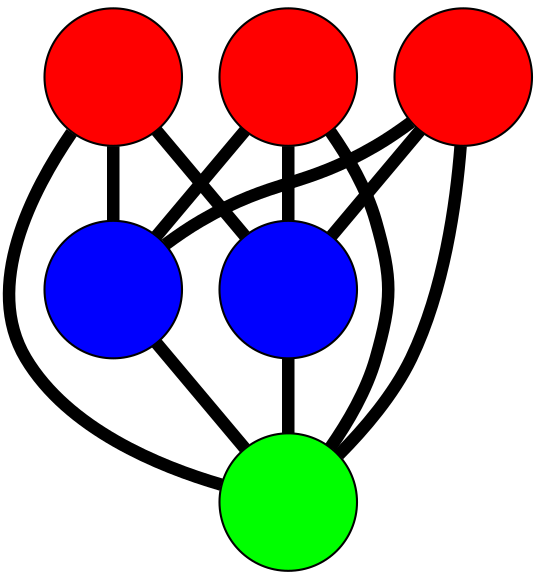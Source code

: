 graph G {
	graph [bb="-107.24,-106.35,134.21,109.09",
		overlap=false,
		sep=0.0,
		splines=true
	];
	node [color=black,
		fixedsize=true,
		fontname="Latin Modern Math",
		fontsize=42,
		height=.92,
		label="\N",
		penwidth=1,
		shape=circle,
		width=.92
	];
	edge [color=black,
		penwidth=6,
		style=bold
	];
	0	 [fillcolor=red,
		height=0.91667,
		label="",
		pos="-74.243,28.587",
		style=filled,
		width=0.91667];
	3	 [fillcolor=blue,
		height=0.91667,
		label="",
		pos="1.5771,76.094",
		style=filled,
		width=0.91667];
	0 -- 3	 [pos="-46.01,46.277 -39.611,50.286 -32.817,54.543 -26.427,58.547"];
	4	 [fillcolor=blue,
		height=0.91667,
		label="",
		pos="20.253,-73.347",
		style=filled,
		width=0.91667];
	0 -- 4	 [pos="-51.609,4.171 -36.648,-11.967 -17.119,-33.033 -2.1962,-49.13"];
	5	 [fillcolor=green,
		height=0.91667,
		label="",
		pos="15.976,2.0865",
		style=filled,
		width=0.91667];
	0 -- 5	 [pos="-42.435,19.244 -33.811,16.71 -24.474,13.968 -15.849,11.434"];
	1	 [fillcolor=red,
		height=0.91667,
		label="",
		pos="-64.77,-45.999",
		style=filled,
		width=0.91667];
	1 -- 3	 [pos="-48.878,-16.755 -38.374,2.575 -24.663,27.807 -14.185,47.088"];
	1 -- 4	 [pos="-33.111,-56.182 -26.028,-58.46 -18.516,-60.877 -11.433,-63.155"];
	1 -- 5	 [pos="-36.075,-28.911 -28.46,-24.376 -20.238,-19.479 -12.627,-14.947"];
	2	 [fillcolor=red,
		height=0.91667,
		label="",
		pos="101.21,12.579",
		style=filled,
		width=0.91667];
	2 -- 3	 [pos="73.189,30.44 59.607,39.1 43.33,49.476 29.73,58.146"];
	2 -- 4	 [pos="78.226,-11.814 67.194,-23.523 54.015,-37.512 43.012,-49.19"];
	2 -- 5	 [pos="68.01,8.4922 61.747,7.7212 55.198,6.915 48.942,6.1448"];
	3 -- 5	 [pos="7.9344,43.418 8.5069,40.475 9.0867,37.495 9.6589,34.554"];
	4 -- 5	 [pos="18.365,-40.041 18.195,-37.041 18.022,-34.004 17.852,-31.006"];
}
